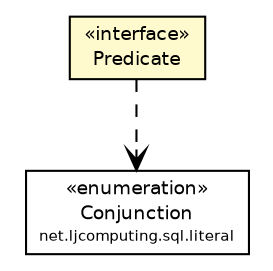 #!/usr/local/bin/dot
#
# Class diagram 
# Generated by UMLGraph version R5_6 (http://www.umlgraph.org/)
#

digraph G {
	edge [fontname="Helvetica",fontsize=10,labelfontname="Helvetica",labelfontsize=10];
	node [fontname="Helvetica",fontsize=10,shape=plaintext];
	nodesep=0.25;
	ranksep=0.5;
	// net.ljcomputing.sql.clause.Predicate
	c821 [label=<<table title="net.ljcomputing.sql.clause.Predicate" border="0" cellborder="1" cellspacing="0" cellpadding="2" port="p" bgcolor="lemonChiffon" href="./Predicate.html">
		<tr><td><table border="0" cellspacing="0" cellpadding="1">
<tr><td align="center" balign="center"> &#171;interface&#187; </td></tr>
<tr><td align="center" balign="center"> Predicate </td></tr>
		</table></td></tr>
		</table>>, URL="./Predicate.html", fontname="Helvetica", fontcolor="black", fontsize=9.0];
	// net.ljcomputing.sql.literal.Conjunction
	c845 [label=<<table title="net.ljcomputing.sql.literal.Conjunction" border="0" cellborder="1" cellspacing="0" cellpadding="2" port="p" href="../literal/Conjunction.html">
		<tr><td><table border="0" cellspacing="0" cellpadding="1">
<tr><td align="center" balign="center"> &#171;enumeration&#187; </td></tr>
<tr><td align="center" balign="center"> Conjunction </td></tr>
<tr><td align="center" balign="center"><font point-size="7.0"> net.ljcomputing.sql.literal </font></td></tr>
		</table></td></tr>
		</table>>, URL="../literal/Conjunction.html", fontname="Helvetica", fontcolor="black", fontsize=9.0];
	// net.ljcomputing.sql.clause.Predicate DEPEND net.ljcomputing.sql.literal.Conjunction
	c821:p -> c845:p [taillabel="", label="", headlabel="", fontname="Helvetica", fontcolor="black", fontsize=10.0, color="black", arrowhead=open, style=dashed];
}

